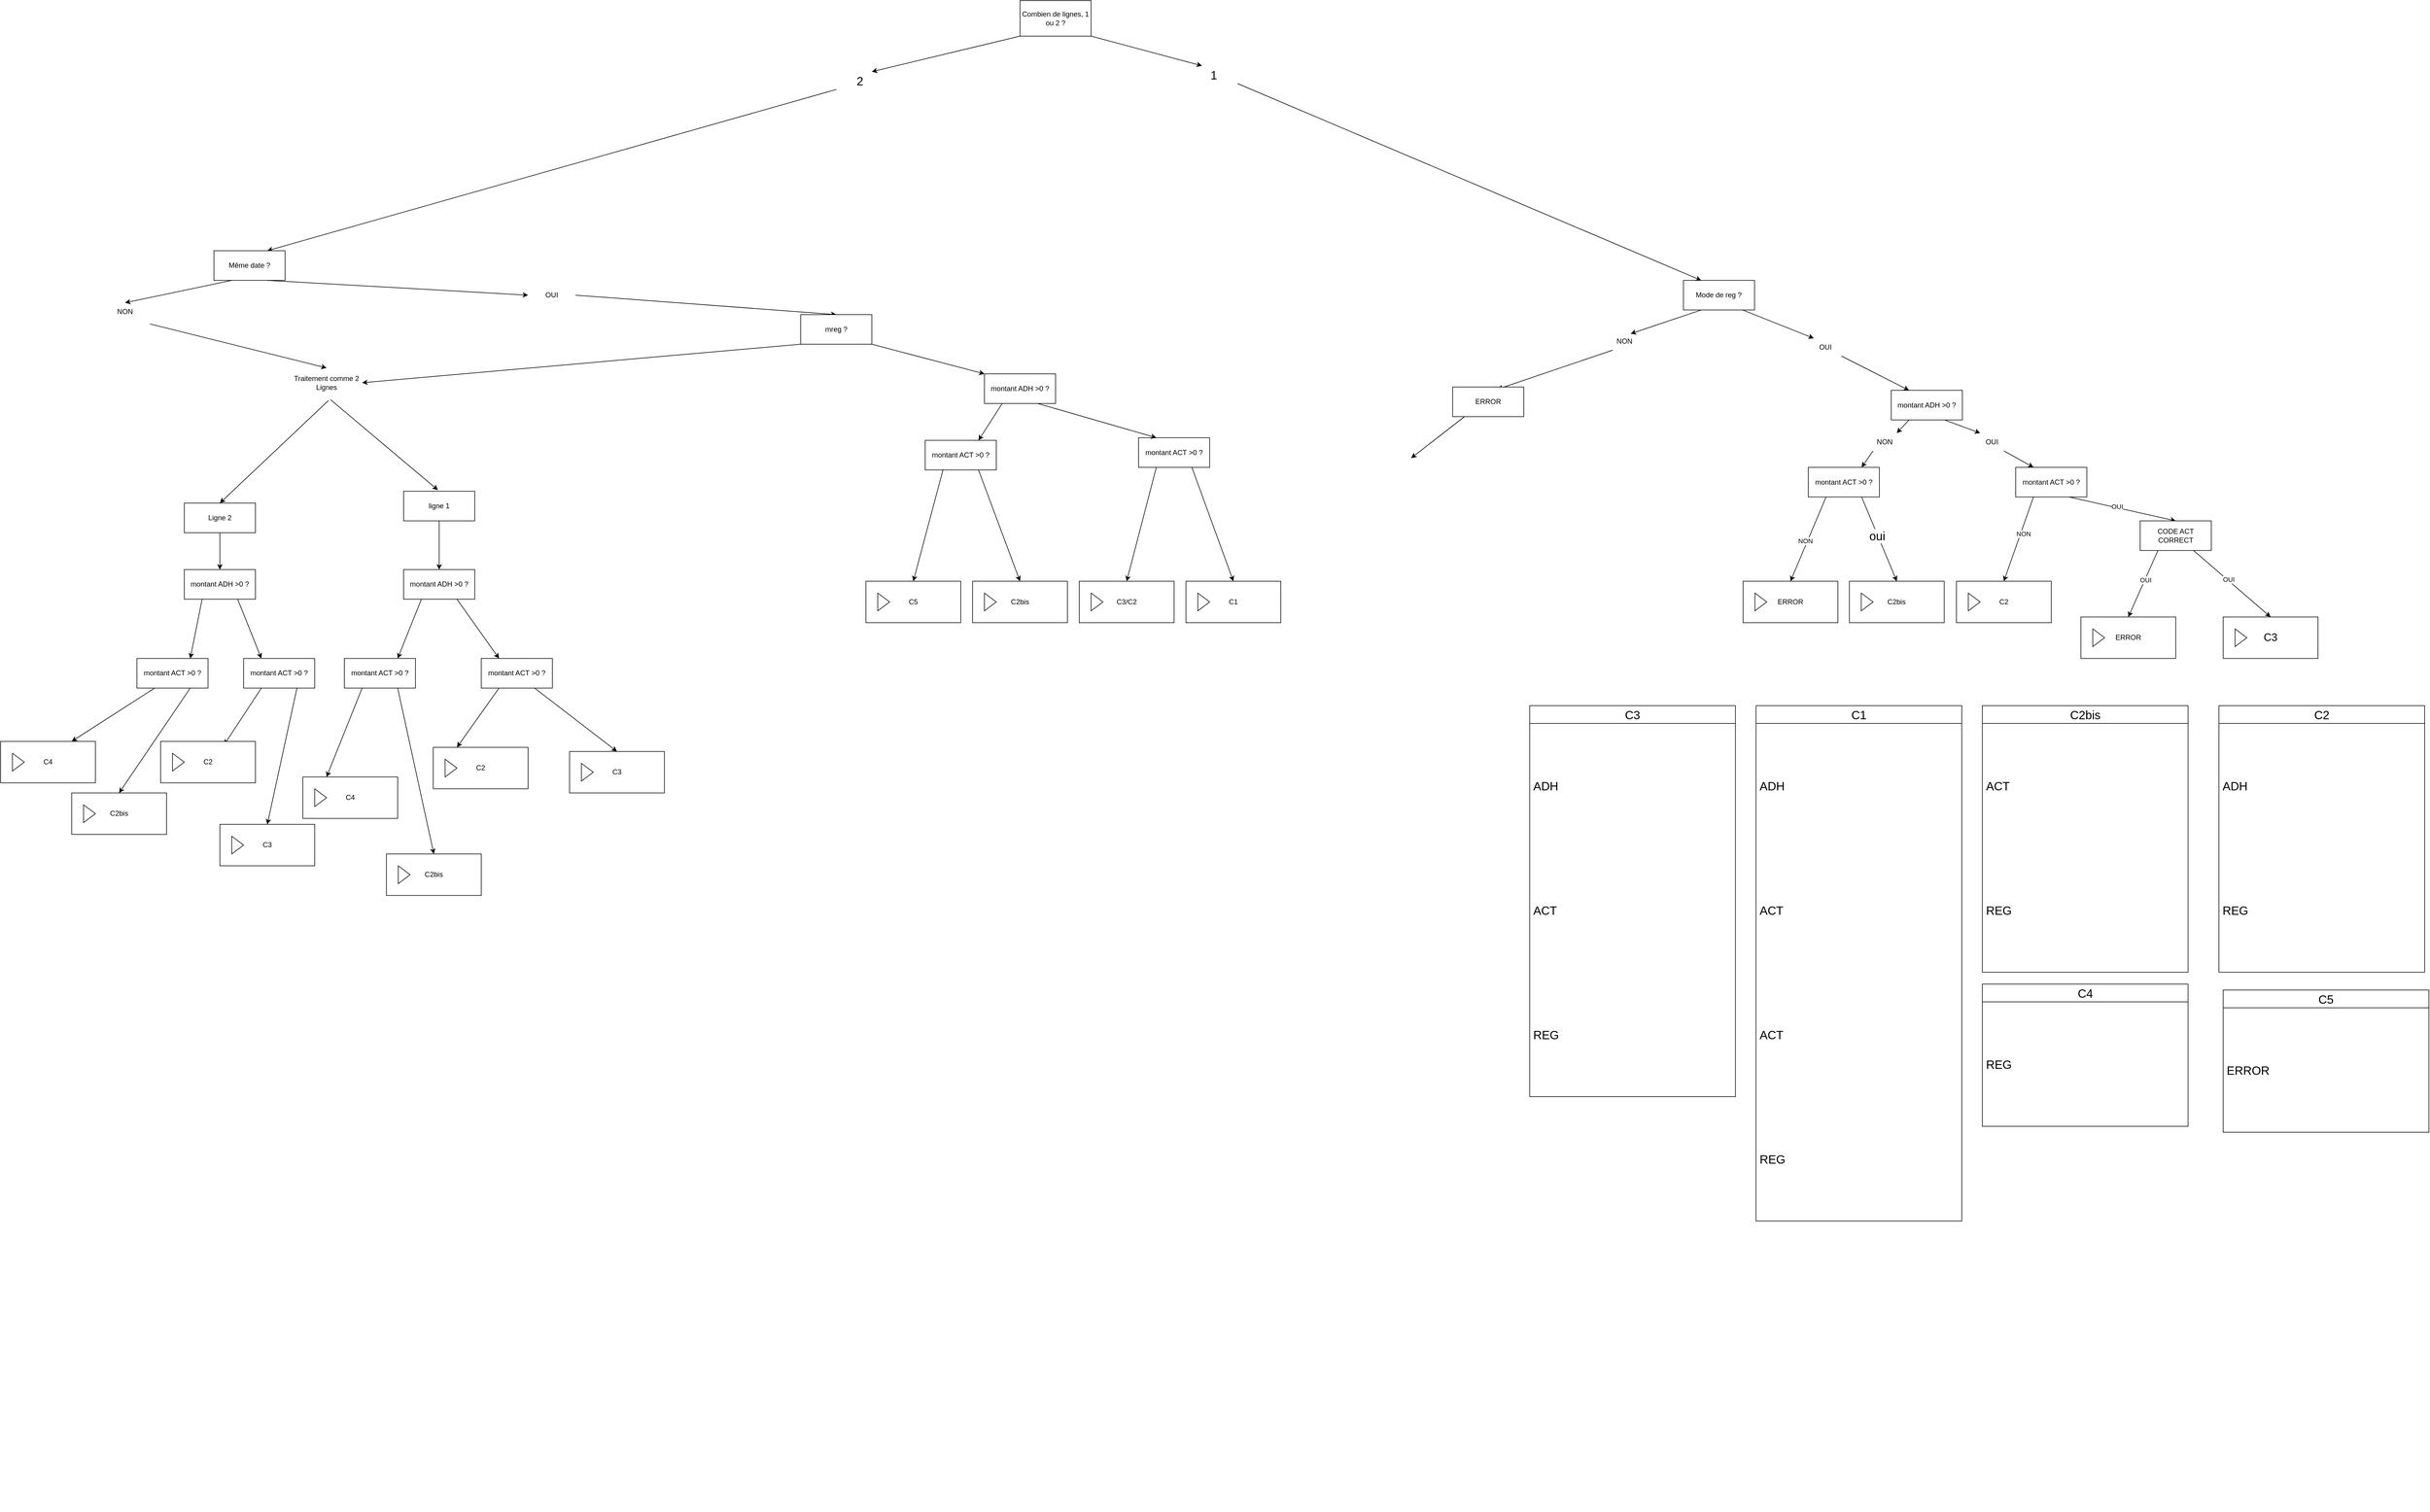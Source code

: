 <mxfile version="27.1.6">
  <diagram name="Page-1" id="OEwQ7DR9d7gLu-CYRtbG">
    <mxGraphModel dx="5159" dy="1719" grid="1" gridSize="10" guides="1" tooltips="1" connect="1" arrows="1" fold="1" page="1" pageScale="1" pageWidth="1169" pageHeight="827" background="none" math="0" shadow="0">
      <root>
        <mxCell id="0" />
        <mxCell id="1" parent="0" />
        <mxCell id="BN8fjITRdAaJ6UBTvMnP-1" value="Combien de lignes, 1 ou 2 ?" style="rounded=0;whiteSpace=wrap;html=1;fillColor=default;" parent="1" vertex="1">
          <mxGeometry x="-740" y="-420" width="120" height="60" as="geometry" />
        </mxCell>
        <mxCell id="BN8fjITRdAaJ6UBTvMnP-2" value="" style="endArrow=classic;html=1;rounded=0;exitX=0;exitY=1;exitDx=0;exitDy=0;entryX=0.75;entryY=0;entryDx=0;entryDy=0;" parent="1" source="BN8fjITRdAaJ6UBTvMnP-5" target="BN8fjITRdAaJ6UBTvMnP-6" edge="1">
          <mxGeometry width="50" height="50" relative="1" as="geometry">
            <mxPoint x="-170" y="60" as="sourcePoint" />
            <mxPoint x="-340" y="130" as="targetPoint" />
            <Array as="points" />
          </mxGeometry>
        </mxCell>
        <mxCell id="BN8fjITRdAaJ6UBTvMnP-6" value="Même date ?" style="rounded=0;whiteSpace=wrap;html=1;" parent="1" vertex="1">
          <mxGeometry x="-2100" y="2.2" width="120" height="50" as="geometry" />
        </mxCell>
        <mxCell id="BN8fjITRdAaJ6UBTvMnP-9" value="" style="endArrow=classic;html=1;rounded=0;entryX=0.5;entryY=0;entryDx=0;entryDy=0;exitX=1.023;exitY=1.19;exitDx=0;exitDy=0;exitPerimeter=0;" parent="1" source="BN8fjITRdAaJ6UBTvMnP-12" target="BN8fjITRdAaJ6UBTvMnP-13" edge="1">
          <mxGeometry width="50" height="50" relative="1" as="geometry">
            <mxPoint x="-1100" y="220" as="sourcePoint" />
            <mxPoint x="-1180" y="290" as="targetPoint" />
            <Array as="points" />
          </mxGeometry>
        </mxCell>
        <mxCell id="BN8fjITRdAaJ6UBTvMnP-10" value="" style="endArrow=classic;html=1;rounded=0;exitX=1;exitY=0.5;exitDx=0;exitDy=0;entryX=0.5;entryY=0;entryDx=0;entryDy=0;" parent="1" source="BN8fjITRdAaJ6UBTvMnP-44" target="BN8fjITRdAaJ6UBTvMnP-18" edge="1">
          <mxGeometry width="50" height="50" relative="1" as="geometry">
            <mxPoint x="-340" y="180" as="sourcePoint" />
            <mxPoint x="-240" y="250" as="targetPoint" />
          </mxGeometry>
        </mxCell>
        <mxCell id="BN8fjITRdAaJ6UBTvMnP-13" value="Traitement comme 2 Lignes" style="text;strokeColor=none;fillColor=none;align=center;verticalAlign=middle;spacingLeft=4;spacingRight=4;overflow=hidden;points=[[0,0.5],[1,0.5]];portConstraint=eastwest;rotatable=0;whiteSpace=wrap;html=1;" parent="1" vertex="1">
          <mxGeometry x="-1970" y="200" width="120" height="50" as="geometry" />
        </mxCell>
        <mxCell id="BN8fjITRdAaJ6UBTvMnP-18" value="mreg ?" style="rounded=0;whiteSpace=wrap;html=1;" parent="1" vertex="1">
          <mxGeometry x="-1110" y="110" width="120" height="50" as="geometry" />
        </mxCell>
        <mxCell id="BN8fjITRdAaJ6UBTvMnP-22" value="Mode de reg ?" style="rounded=0;whiteSpace=wrap;html=1;" parent="1" vertex="1">
          <mxGeometry x="379.36" y="52.2" width="120" height="50" as="geometry" />
        </mxCell>
        <mxCell id="BN8fjITRdAaJ6UBTvMnP-23" value="" style="endArrow=classic;html=1;rounded=0;exitX=1;exitY=1;exitDx=0;exitDy=0;entryX=0.25;entryY=0;entryDx=0;entryDy=0;" parent="1" source="BN8fjITRdAaJ6UBTvMnP-4" target="BN8fjITRdAaJ6UBTvMnP-22" edge="1">
          <mxGeometry width="50" height="50" relative="1" as="geometry">
            <mxPoint x="70.0" y="-10.0" as="sourcePoint" />
            <mxPoint x="-900.64" y="142.2" as="targetPoint" />
          </mxGeometry>
        </mxCell>
        <mxCell id="BN8fjITRdAaJ6UBTvMnP-47" value="" style="endArrow=classic;html=1;rounded=0;exitX=0.833;exitY=1;exitDx=0;exitDy=0;exitPerimeter=0;entryX=0.25;entryY=0;entryDx=0;entryDy=0;" parent="1" source="BN8fjITRdAaJ6UBTvMnP-304" target="BN8fjITRdAaJ6UBTvMnP-106" edge="1">
          <mxGeometry width="50" height="50" relative="1" as="geometry">
            <mxPoint x="-690.64" y="182.2" as="sourcePoint" />
            <mxPoint x="-620.64" y="232.2" as="targetPoint" />
          </mxGeometry>
        </mxCell>
        <mxCell id="BN8fjITRdAaJ6UBTvMnP-48" value="" style="endArrow=classic;html=1;rounded=0;exitX=0.25;exitY=1;exitDx=0;exitDy=0;entryX=0.629;entryY=0.076;entryDx=0;entryDy=0;entryPerimeter=0;" parent="1" source="BN8fjITRdAaJ6UBTvMnP-306" target="BN8fjITRdAaJ6UBTvMnP-150" edge="1">
          <mxGeometry width="50" height="50" relative="1" as="geometry">
            <mxPoint x="-720.64" y="192.2" as="sourcePoint" />
            <mxPoint x="219.36" y="232.2" as="targetPoint" />
            <Array as="points" />
          </mxGeometry>
        </mxCell>
        <mxCell id="BN8fjITRdAaJ6UBTvMnP-106" value="montant ADH &amp;gt;0 ?" style="rounded=0;whiteSpace=wrap;html=1;" parent="1" vertex="1">
          <mxGeometry x="730.0" y="237.8" width="120" height="50" as="geometry" />
        </mxCell>
        <mxCell id="BN8fjITRdAaJ6UBTvMnP-146" value="&lt;div&gt;montant ACT &amp;gt;0 ?&lt;/div&gt;" style="rounded=0;whiteSpace=wrap;html=1;" parent="1" vertex="1">
          <mxGeometry x="940.0" y="367.8" width="120" height="50" as="geometry" />
        </mxCell>
        <mxCell id="BN8fjITRdAaJ6UBTvMnP-147" value="" style="endArrow=classic;html=1;rounded=0;exitX=0.75;exitY=1;exitDx=0;exitDy=0;entryX=0.25;entryY=0;entryDx=0;entryDy=0;" parent="1" source="BN8fjITRdAaJ6UBTvMnP-266" target="BN8fjITRdAaJ6UBTvMnP-146" edge="1">
          <mxGeometry width="50" height="50" relative="1" as="geometry">
            <mxPoint x="439.36" y="342.2" as="sourcePoint" />
            <mxPoint x="489.36" y="292.2" as="targetPoint" />
          </mxGeometry>
        </mxCell>
        <mxCell id="BN8fjITRdAaJ6UBTvMnP-149" value="" style="endArrow=classic;html=1;rounded=0;exitX=0.75;exitY=1;exitDx=0;exitDy=0;entryX=0.5;entryY=0;entryDx=0;entryDy=0;" parent="1" source="BN8fjITRdAaJ6UBTvMnP-146" target="rtwAfSdZ0xiVFZLT_gMv-94" edge="1">
          <mxGeometry width="50" height="50" relative="1" as="geometry">
            <mxPoint x="739.36" y="342.2" as="sourcePoint" />
            <mxPoint x="1169.36" y="522.2" as="targetPoint" />
          </mxGeometry>
        </mxCell>
        <mxCell id="rtwAfSdZ0xiVFZLT_gMv-92" value="OUI" style="edgeLabel;html=1;align=center;verticalAlign=middle;resizable=0;points=[];fontFamily=Helvetica;fontSize=11;fontColor=default;labelBackgroundColor=default;fillColor=none;gradientColor=none;" vertex="1" connectable="0" parent="BN8fjITRdAaJ6UBTvMnP-149">
          <mxGeometry x="-0.105" y="1" relative="1" as="geometry">
            <mxPoint y="-1" as="offset" />
          </mxGeometry>
        </mxCell>
        <mxCell id="BN8fjITRdAaJ6UBTvMnP-150" value="ERROR" style="rounded=0;whiteSpace=wrap;html=1;" parent="1" vertex="1">
          <mxGeometry x="-10" y="232.2" width="120" height="50" as="geometry" />
        </mxCell>
        <mxCell id="BN8fjITRdAaJ6UBTvMnP-154" value="" style="endArrow=classic;html=1;rounded=0;exitX=0.25;exitY=1;exitDx=0;exitDy=0;entryX=0.75;entryY=0;entryDx=0;entryDy=0;" parent="1" source="BN8fjITRdAaJ6UBTvMnP-267" target="BN8fjITRdAaJ6UBTvMnP-155" edge="1">
          <mxGeometry width="50" height="50" relative="1" as="geometry">
            <mxPoint x="640" y="380" as="sourcePoint" />
            <mxPoint x="600" y="320" as="targetPoint" />
          </mxGeometry>
        </mxCell>
        <mxCell id="BN8fjITRdAaJ6UBTvMnP-155" value="&lt;div&gt;montant ACT &amp;gt;0 ?&lt;/div&gt;" style="rounded=0;whiteSpace=wrap;html=1;" parent="1" vertex="1">
          <mxGeometry x="590" y="367.8" width="120" height="50" as="geometry" />
        </mxCell>
        <mxCell id="BN8fjITRdAaJ6UBTvMnP-156" value="" style="endArrow=classic;html=1;rounded=0;exitX=0.75;exitY=1;exitDx=0;exitDy=0;entryX=0.5;entryY=0;entryDx=0;entryDy=0;fontSize=20;" parent="1" source="BN8fjITRdAaJ6UBTvMnP-155" target="BN8fjITRdAaJ6UBTvMnP-220" edge="1">
          <mxGeometry width="50" height="50" relative="1" as="geometry">
            <mxPoint x="600" y="402.2" as="sourcePoint" />
            <mxPoint x="720" y="520.2" as="targetPoint" />
          </mxGeometry>
        </mxCell>
        <mxCell id="rtwAfSdZ0xiVFZLT_gMv-89" value="&lt;font style=&quot;font-size: 20px;&quot;&gt;oui&lt;/font&gt;" style="edgeLabel;html=1;align=center;verticalAlign=middle;resizable=0;points=[];" vertex="1" connectable="0" parent="BN8fjITRdAaJ6UBTvMnP-156">
          <mxGeometry x="-0.093" y="-1" relative="1" as="geometry">
            <mxPoint as="offset" />
          </mxGeometry>
        </mxCell>
        <mxCell id="BN8fjITRdAaJ6UBTvMnP-159" value="" style="endArrow=classic;html=1;rounded=0;exitX=0.25;exitY=1;exitDx=0;exitDy=0;entryX=0.5;entryY=0;entryDx=0;entryDy=0;" parent="1" source="BN8fjITRdAaJ6UBTvMnP-155" target="BN8fjITRdAaJ6UBTvMnP-222" edge="1">
          <mxGeometry width="50" height="50" relative="1" as="geometry">
            <mxPoint x="580" y="488.15" as="sourcePoint" />
            <mxPoint x="500" y="510" as="targetPoint" />
          </mxGeometry>
        </mxCell>
        <mxCell id="rtwAfSdZ0xiVFZLT_gMv-90" value="NON" style="edgeLabel;html=1;align=center;verticalAlign=middle;resizable=0;points=[];fontFamily=Helvetica;fontSize=11;fontColor=default;labelBackgroundColor=default;fillColor=none;gradientColor=none;" vertex="1" connectable="0" parent="BN8fjITRdAaJ6UBTvMnP-159">
          <mxGeometry x="0.054" y="-4" relative="1" as="geometry">
            <mxPoint as="offset" />
          </mxGeometry>
        </mxCell>
        <mxCell id="BN8fjITRdAaJ6UBTvMnP-164" value="" style="endArrow=classic;html=1;rounded=0;exitX=0.25;exitY=1;exitDx=0;exitDy=0;entryX=0.75;entryY=0;entryDx=0;entryDy=0;" parent="1" source="BN8fjITRdAaJ6UBTvMnP-165" edge="1">
          <mxGeometry width="50" height="50" relative="1" as="geometry">
            <mxPoint x="10" y="282.2" as="sourcePoint" />
            <mxPoint x="-80" y="352.2" as="targetPoint" />
          </mxGeometry>
        </mxCell>
        <mxCell id="BN8fjITRdAaJ6UBTvMnP-194" value="montant ADH &amp;gt;0 ?" style="rounded=0;whiteSpace=wrap;html=1;" parent="1" vertex="1">
          <mxGeometry x="-800.0" y="210" width="120" height="50" as="geometry" />
        </mxCell>
        <mxCell id="BN8fjITRdAaJ6UBTvMnP-195" value="&lt;div&gt;montant ACT &amp;gt;0 ?&lt;/div&gt;" style="rounded=0;whiteSpace=wrap;html=1;" parent="1" vertex="1">
          <mxGeometry x="-540.0" y="317.8" width="120" height="50" as="geometry" />
        </mxCell>
        <mxCell id="BN8fjITRdAaJ6UBTvMnP-196" value="" style="endArrow=classic;html=1;rounded=0;exitX=0.75;exitY=1;exitDx=0;exitDy=0;entryX=0.25;entryY=0;entryDx=0;entryDy=0;" parent="1" source="BN8fjITRdAaJ6UBTvMnP-194" target="BN8fjITRdAaJ6UBTvMnP-195" edge="1">
          <mxGeometry width="50" height="50" relative="1" as="geometry">
            <mxPoint x="-1070.64" y="477.8" as="sourcePoint" />
            <mxPoint x="-1020.64" y="427.8" as="targetPoint" />
          </mxGeometry>
        </mxCell>
        <mxCell id="BN8fjITRdAaJ6UBTvMnP-197" value="" style="endArrow=classic;html=1;rounded=0;exitX=0.75;exitY=1;exitDx=0;exitDy=0;entryX=0.5;entryY=0;entryDx=0;entryDy=0;" parent="1" source="BN8fjITRdAaJ6UBTvMnP-195" target="BN8fjITRdAaJ6UBTvMnP-232" edge="1">
          <mxGeometry width="50" height="50" relative="1" as="geometry">
            <mxPoint x="-770.64" y="477.8" as="sourcePoint" />
            <mxPoint x="-340.64" y="657.8" as="targetPoint" />
          </mxGeometry>
        </mxCell>
        <mxCell id="BN8fjITRdAaJ6UBTvMnP-202" value="" style="endArrow=classic;html=1;rounded=0;exitX=0.25;exitY=1;exitDx=0;exitDy=0;entryX=0.75;entryY=0;entryDx=0;entryDy=0;" parent="1" source="BN8fjITRdAaJ6UBTvMnP-194" target="BN8fjITRdAaJ6UBTvMnP-203" edge="1">
          <mxGeometry width="50" height="50" relative="1" as="geometry">
            <mxPoint x="-870" y="515.6" as="sourcePoint" />
            <mxPoint x="-910" y="455.6" as="targetPoint" />
          </mxGeometry>
        </mxCell>
        <mxCell id="BN8fjITRdAaJ6UBTvMnP-203" value="&lt;div&gt;montant ACT &amp;gt;0 ?&lt;/div&gt;" style="rounded=0;whiteSpace=wrap;html=1;" parent="1" vertex="1">
          <mxGeometry x="-900" y="322.2" width="120" height="50" as="geometry" />
        </mxCell>
        <mxCell id="BN8fjITRdAaJ6UBTvMnP-204" value="" style="endArrow=classic;html=1;rounded=0;exitX=0.75;exitY=1;exitDx=0;exitDy=0;entryX=0.5;entryY=0;entryDx=0;entryDy=0;" parent="1" source="BN8fjITRdAaJ6UBTvMnP-203" target="BN8fjITRdAaJ6UBTvMnP-236" edge="1">
          <mxGeometry width="50" height="50" relative="1" as="geometry">
            <mxPoint x="-910" y="537.8" as="sourcePoint" />
            <mxPoint x="-740" y="560" as="targetPoint" />
          </mxGeometry>
        </mxCell>
        <mxCell id="BN8fjITRdAaJ6UBTvMnP-205" value="" style="endArrow=classic;html=1;rounded=0;exitX=0.25;exitY=1;exitDx=0;exitDy=0;entryX=0.5;entryY=0;entryDx=0;entryDy=0;" parent="1" source="BN8fjITRdAaJ6UBTvMnP-195" target="BN8fjITRdAaJ6UBTvMnP-234" edge="1">
          <mxGeometry width="50" height="50" relative="1" as="geometry">
            <mxPoint x="-730" y="605.6" as="sourcePoint" />
            <mxPoint x="-670" y="645.6" as="targetPoint" />
          </mxGeometry>
        </mxCell>
        <mxCell id="BN8fjITRdAaJ6UBTvMnP-206" value="" style="endArrow=classic;html=1;rounded=0;exitX=0.25;exitY=1;exitDx=0;exitDy=0;entryX=0.5;entryY=0;entryDx=0;entryDy=0;" parent="1" source="BN8fjITRdAaJ6UBTvMnP-203" target="BN8fjITRdAaJ6UBTvMnP-238" edge="1">
          <mxGeometry width="50" height="50" relative="1" as="geometry">
            <mxPoint x="-941" y="537.8" as="sourcePoint" />
            <mxPoint x="-890" y="550" as="targetPoint" />
          </mxGeometry>
        </mxCell>
        <mxCell id="BN8fjITRdAaJ6UBTvMnP-214" value="" style="endArrow=classic;html=1;rounded=0;exitX=1;exitY=1;exitDx=0;exitDy=0;entryX=0;entryY=0;entryDx=0;entryDy=0;" parent="1" source="BN8fjITRdAaJ6UBTvMnP-18" target="BN8fjITRdAaJ6UBTvMnP-194" edge="1">
          <mxGeometry width="50" height="50" relative="1" as="geometry">
            <mxPoint x="-700" y="300" as="sourcePoint" />
            <mxPoint x="-520" y="180" as="targetPoint" />
          </mxGeometry>
        </mxCell>
        <mxCell id="BN8fjITRdAaJ6UBTvMnP-216" value="&lt;div&gt;&lt;font style=&quot;font-size: 18px;&quot;&gt;C3&lt;/font&gt;&lt;/div&gt;" style="html=1;whiteSpace=wrap;container=1;recursiveResize=0;collapsible=0;" parent="1" vertex="1">
          <mxGeometry x="1290" y="620.35" width="160" height="70" as="geometry" />
        </mxCell>
        <mxCell id="BN8fjITRdAaJ6UBTvMnP-217" value="" style="triangle;html=1;whiteSpace=wrap;" parent="BN8fjITRdAaJ6UBTvMnP-216" vertex="1">
          <mxGeometry x="20" y="20" width="20" height="30" as="geometry" />
        </mxCell>
        <mxCell id="BN8fjITRdAaJ6UBTvMnP-218" value="C2" style="html=1;whiteSpace=wrap;container=1;recursiveResize=0;collapsible=0;" parent="1" vertex="1">
          <mxGeometry x="840" y="560" width="160" height="70" as="geometry" />
        </mxCell>
        <mxCell id="BN8fjITRdAaJ6UBTvMnP-219" value="" style="triangle;html=1;whiteSpace=wrap;" parent="BN8fjITRdAaJ6UBTvMnP-218" vertex="1">
          <mxGeometry x="20" y="20" width="20" height="30" as="geometry" />
        </mxCell>
        <mxCell id="BN8fjITRdAaJ6UBTvMnP-220" value="C2bis" style="html=1;whiteSpace=wrap;container=1;recursiveResize=0;collapsible=0;" parent="1" vertex="1">
          <mxGeometry x="659.36" y="560" width="160" height="70" as="geometry" />
        </mxCell>
        <mxCell id="BN8fjITRdAaJ6UBTvMnP-221" value="" style="triangle;html=1;whiteSpace=wrap;" parent="BN8fjITRdAaJ6UBTvMnP-220" vertex="1">
          <mxGeometry x="20" y="20" width="20" height="30" as="geometry" />
        </mxCell>
        <mxCell id="BN8fjITRdAaJ6UBTvMnP-222" value="ERROR" style="html=1;whiteSpace=wrap;container=1;recursiveResize=0;collapsible=0;" parent="1" vertex="1">
          <mxGeometry x="480" y="560" width="160" height="70" as="geometry" />
        </mxCell>
        <mxCell id="BN8fjITRdAaJ6UBTvMnP-223" value="" style="triangle;html=1;whiteSpace=wrap;" parent="BN8fjITRdAaJ6UBTvMnP-222" vertex="1">
          <mxGeometry x="20" y="20" width="20" height="30" as="geometry" />
        </mxCell>
        <mxCell id="BN8fjITRdAaJ6UBTvMnP-232" value="C1" style="html=1;whiteSpace=wrap;container=1;recursiveResize=0;collapsible=0;" parent="1" vertex="1">
          <mxGeometry x="-460" y="560" width="160" height="70" as="geometry" />
        </mxCell>
        <mxCell id="BN8fjITRdAaJ6UBTvMnP-233" value="" style="triangle;html=1;whiteSpace=wrap;" parent="BN8fjITRdAaJ6UBTvMnP-232" vertex="1">
          <mxGeometry x="20" y="20" width="20" height="30" as="geometry" />
        </mxCell>
        <mxCell id="BN8fjITRdAaJ6UBTvMnP-234" value="C3/C2" style="html=1;whiteSpace=wrap;container=1;recursiveResize=0;collapsible=0;" parent="1" vertex="1">
          <mxGeometry x="-640" y="560" width="160" height="70" as="geometry" />
        </mxCell>
        <mxCell id="BN8fjITRdAaJ6UBTvMnP-235" value="" style="triangle;html=1;whiteSpace=wrap;" parent="BN8fjITRdAaJ6UBTvMnP-234" vertex="1">
          <mxGeometry x="20" y="20" width="20" height="30" as="geometry" />
        </mxCell>
        <mxCell id="BN8fjITRdAaJ6UBTvMnP-236" value="C2bis" style="html=1;whiteSpace=wrap;container=1;recursiveResize=0;collapsible=0;" parent="1" vertex="1">
          <mxGeometry x="-820" y="560" width="160" height="70" as="geometry" />
        </mxCell>
        <mxCell id="BN8fjITRdAaJ6UBTvMnP-237" value="" style="triangle;html=1;whiteSpace=wrap;" parent="BN8fjITRdAaJ6UBTvMnP-236" vertex="1">
          <mxGeometry x="20" y="20" width="20" height="30" as="geometry" />
        </mxCell>
        <mxCell id="BN8fjITRdAaJ6UBTvMnP-238" value="C5" style="html=1;whiteSpace=wrap;container=1;recursiveResize=0;collapsible=0;" parent="1" vertex="1">
          <mxGeometry x="-1000" y="560" width="160" height="70" as="geometry" />
        </mxCell>
        <mxCell id="BN8fjITRdAaJ6UBTvMnP-239" value="" style="triangle;html=1;whiteSpace=wrap;" parent="BN8fjITRdAaJ6UBTvMnP-238" vertex="1">
          <mxGeometry x="20" y="20" width="20" height="30" as="geometry" />
        </mxCell>
        <mxCell id="BN8fjITRdAaJ6UBTvMnP-269" value="" style="endArrow=classic;html=1;rounded=0;exitX=1;exitY=1;exitDx=0;exitDy=0;entryX=0.25;entryY=0;entryDx=0;entryDy=0;" parent="1" source="BN8fjITRdAaJ6UBTvMnP-1" target="BN8fjITRdAaJ6UBTvMnP-4" edge="1">
          <mxGeometry width="50" height="50" relative="1" as="geometry">
            <mxPoint x="-620" y="-360" as="sourcePoint" />
            <mxPoint x="409" y="52" as="targetPoint" />
          </mxGeometry>
        </mxCell>
        <mxCell id="BN8fjITRdAaJ6UBTvMnP-4" value="&lt;font style=&quot;font-size: 20px;&quot;&gt;1&lt;/font&gt;" style="text;strokeColor=none;fillColor=none;align=center;verticalAlign=middle;spacingLeft=4;spacingRight=4;overflow=hidden;points=[[0,0.5],[1,0.5]];portConstraint=eastwest;rotatable=0;whiteSpace=wrap;html=1;" parent="1" vertex="1">
          <mxGeometry x="-453" y="-310" width="80" height="30" as="geometry" />
        </mxCell>
        <mxCell id="BN8fjITRdAaJ6UBTvMnP-270" value="" style="endArrow=classic;html=1;rounded=0;exitX=0;exitY=1;exitDx=0;exitDy=0;entryX=0.75;entryY=0;entryDx=0;entryDy=0;" parent="1" source="BN8fjITRdAaJ6UBTvMnP-1" target="BN8fjITRdAaJ6UBTvMnP-5" edge="1">
          <mxGeometry width="50" height="50" relative="1" as="geometry">
            <mxPoint x="-740" y="-360" as="sourcePoint" />
            <mxPoint x="-2010" y="2" as="targetPoint" />
            <Array as="points" />
          </mxGeometry>
        </mxCell>
        <mxCell id="BN8fjITRdAaJ6UBTvMnP-5" value="&lt;font style=&quot;font-size: 20px;&quot;&gt;2&lt;/font&gt;" style="text;strokeColor=none;fillColor=none;align=center;verticalAlign=middle;spacingLeft=4;spacingRight=4;overflow=hidden;points=[[0,0.5],[1,0.5]];portConstraint=eastwest;rotatable=0;whiteSpace=wrap;html=1;" parent="1" vertex="1">
          <mxGeometry x="-1050" y="-300" width="80" height="30" as="geometry" />
        </mxCell>
        <mxCell id="BN8fjITRdAaJ6UBTvMnP-273" value="" style="endArrow=classic;html=1;rounded=0;exitX=0.25;exitY=1;exitDx=0;exitDy=0;entryX=0.75;entryY=0;entryDx=0;entryDy=0;" parent="1" source="BN8fjITRdAaJ6UBTvMnP-106" target="BN8fjITRdAaJ6UBTvMnP-267" edge="1">
          <mxGeometry width="50" height="50" relative="1" as="geometry">
            <mxPoint x="760" y="288" as="sourcePoint" />
            <mxPoint x="680" y="368" as="targetPoint" />
          </mxGeometry>
        </mxCell>
        <mxCell id="BN8fjITRdAaJ6UBTvMnP-267" value="NON" style="text;strokeColor=none;fillColor=none;align=center;verticalAlign=middle;spacingLeft=4;spacingRight=4;overflow=hidden;points=[[0,0.5],[1,0.5]];portConstraint=eastwest;rotatable=0;whiteSpace=wrap;html=1;" parent="1" vertex="1">
          <mxGeometry x="679.36" y="310" width="80" height="30" as="geometry" />
        </mxCell>
        <mxCell id="BN8fjITRdAaJ6UBTvMnP-274" value="" style="endArrow=classic;html=1;rounded=0;exitX=0.75;exitY=1;exitDx=0;exitDy=0;entryX=0.25;entryY=0;entryDx=0;entryDy=0;" parent="1" source="BN8fjITRdAaJ6UBTvMnP-106" target="BN8fjITRdAaJ6UBTvMnP-266" edge="1">
          <mxGeometry width="50" height="50" relative="1" as="geometry">
            <mxPoint x="820" y="288" as="sourcePoint" />
            <mxPoint x="970" y="368" as="targetPoint" />
          </mxGeometry>
        </mxCell>
        <mxCell id="BN8fjITRdAaJ6UBTvMnP-266" value="&lt;div&gt;OUI&lt;/div&gt;" style="text;strokeColor=none;fillColor=none;align=center;verticalAlign=middle;spacingLeft=4;spacingRight=4;overflow=hidden;points=[[0,0.5],[1,0.5]];portConstraint=eastwest;rotatable=0;whiteSpace=wrap;html=1;" parent="1" vertex="1">
          <mxGeometry x="860" y="310" width="80" height="30" as="geometry" />
        </mxCell>
        <mxCell id="BN8fjITRdAaJ6UBTvMnP-275" value="" style="endArrow=classic;html=1;rounded=0;exitX=0.75;exitY=1;exitDx=0;exitDy=0;entryX=0;entryY=0.5;entryDx=0;entryDy=0;" parent="1" source="BN8fjITRdAaJ6UBTvMnP-6" target="BN8fjITRdAaJ6UBTvMnP-44" edge="1">
          <mxGeometry width="50" height="50" relative="1" as="geometry">
            <mxPoint x="-2010" y="52" as="sourcePoint" />
            <mxPoint x="-1030" y="140" as="targetPoint" />
          </mxGeometry>
        </mxCell>
        <mxCell id="BN8fjITRdAaJ6UBTvMnP-44" value="&lt;div&gt;OUI&lt;/div&gt;" style="text;strokeColor=none;fillColor=none;align=center;verticalAlign=middle;spacingLeft=4;spacingRight=4;overflow=hidden;points=[[0,0.5],[1,0.5]];portConstraint=eastwest;rotatable=0;whiteSpace=wrap;html=1;" parent="1" vertex="1">
          <mxGeometry x="-1570" y="62.2" width="80" height="30" as="geometry" />
        </mxCell>
        <mxCell id="BN8fjITRdAaJ6UBTvMnP-276" value="" style="endArrow=classic;html=1;rounded=0;exitX=0.25;exitY=1;exitDx=0;exitDy=0;entryX=0.5;entryY=0;entryDx=0;entryDy=0;" parent="1" source="BN8fjITRdAaJ6UBTvMnP-6" target="BN8fjITRdAaJ6UBTvMnP-12" edge="1">
          <mxGeometry width="50" height="50" relative="1" as="geometry">
            <mxPoint x="-2070" y="52" as="sourcePoint" />
            <mxPoint x="-2510" y="180" as="targetPoint" />
            <Array as="points" />
          </mxGeometry>
        </mxCell>
        <mxCell id="BN8fjITRdAaJ6UBTvMnP-12" value="NON" style="text;strokeColor=none;fillColor=none;align=center;verticalAlign=middle;spacingLeft=4;spacingRight=4;overflow=hidden;points=[[0,0.5],[1,0.5]];portConstraint=eastwest;rotatable=0;whiteSpace=wrap;html=1;" parent="1" vertex="1">
          <mxGeometry x="-2290" y="90" width="80" height="30" as="geometry" />
        </mxCell>
        <mxCell id="BN8fjITRdAaJ6UBTvMnP-296" value="" style="group;arcSize=20;autosize=1;autosizeGrid=1;fixedWidth=0;" parent="1" vertex="1" connectable="0">
          <mxGeometry x="120" y="770" width="1510" height="1360" as="geometry" />
        </mxCell>
        <mxCell id="BN8fjITRdAaJ6UBTvMnP-303" value="" style="group" parent="BN8fjITRdAaJ6UBTvMnP-296" vertex="1" connectable="0">
          <mxGeometry width="1517.126" height="870" as="geometry" />
        </mxCell>
        <mxCell id="BN8fjITRdAaJ6UBTvMnP-277" value="&lt;font style=&quot;font-size: 20px;&quot;&gt;C3&lt;/font&gt;" style="swimlane;fontStyle=0;childLayout=stackLayout;horizontal=1;startSize=30;horizontalStack=0;resizeParent=1;resizeParentMax=0;resizeLast=0;collapsible=1;marginBottom=0;whiteSpace=wrap;html=1;arcSize=20;autosize=0;autosizeGrid=1;fixedWidth=0;" parent="BN8fjITRdAaJ6UBTvMnP-303" vertex="1">
          <mxGeometry width="347.126" height="660" as="geometry" />
        </mxCell>
        <mxCell id="BN8fjITRdAaJ6UBTvMnP-278" value="&lt;font style=&quot;font-size: 20px;&quot;&gt;ADH&lt;span style=&quot;white-space: pre;&quot;&gt;&#x9;&lt;/span&gt;&lt;/font&gt;" style="text;strokeColor=none;fillColor=none;align=left;verticalAlign=middle;spacingLeft=4;spacingRight=4;overflow=hidden;points=[[0,0.5],[1,0.5]];portConstraint=eastwest;rotatable=0;whiteSpace=wrap;html=1;arcSize=20;autosize=0;autosizeGrid=1;fixedWidth=0;" parent="BN8fjITRdAaJ6UBTvMnP-277" vertex="1">
          <mxGeometry y="30" width="347.126" height="210" as="geometry" />
        </mxCell>
        <mxCell id="BN8fjITRdAaJ6UBTvMnP-279" value="&lt;font style=&quot;font-size: 20px;&quot;&gt;ACT&lt;/font&gt;" style="text;strokeColor=none;fillColor=none;align=left;verticalAlign=middle;spacingLeft=4;spacingRight=4;overflow=hidden;points=[[0,0.5],[1,0.5]];portConstraint=eastwest;rotatable=0;whiteSpace=wrap;html=1;arcSize=20;autosize=0;autosizeGrid=1;fixedWidth=0;" parent="BN8fjITRdAaJ6UBTvMnP-277" vertex="1">
          <mxGeometry y="240" width="347.126" height="210" as="geometry" />
        </mxCell>
        <mxCell id="BN8fjITRdAaJ6UBTvMnP-280" value="&lt;font style=&quot;font-size: 20px;&quot;&gt;REG&lt;/font&gt;" style="text;strokeColor=none;fillColor=none;align=left;verticalAlign=middle;spacingLeft=4;spacingRight=4;overflow=hidden;points=[[0,0.5],[1,0.5]];portConstraint=eastwest;rotatable=0;whiteSpace=wrap;html=1;arcSize=20;autosize=0;autosizeGrid=1;fixedWidth=0;" parent="BN8fjITRdAaJ6UBTvMnP-277" vertex="1">
          <mxGeometry y="450" width="347.126" height="210" as="geometry" />
        </mxCell>
        <mxCell id="BN8fjITRdAaJ6UBTvMnP-281" value="&lt;font style=&quot;font-size: 20px;&quot;&gt;C1&lt;/font&gt;" style="swimlane;fontStyle=0;childLayout=stackLayout;horizontal=1;startSize=30;horizontalStack=0;resizeParent=1;resizeParentMax=0;resizeLast=0;collapsible=1;marginBottom=0;whiteSpace=wrap;html=1;direction=east;arcSize=20;autosize=0;autosizeGrid=1;fixedWidth=0;" parent="BN8fjITRdAaJ6UBTvMnP-303" vertex="1">
          <mxGeometry x="381.839" width="347.126" height="870" as="geometry">
            <mxRectangle x="850" y="930" width="70" height="40" as="alternateBounds" />
          </mxGeometry>
        </mxCell>
        <mxCell id="BN8fjITRdAaJ6UBTvMnP-282" value="&lt;font style=&quot;font-size: 20px;&quot;&gt;ADH&lt;span style=&quot;white-space: pre;&quot;&gt;&#x9;&lt;/span&gt;&lt;/font&gt;" style="text;strokeColor=none;fillColor=none;align=left;verticalAlign=middle;spacingLeft=4;spacingRight=4;overflow=hidden;points=[[0,0.5],[1,0.5]];portConstraint=eastwest;rotatable=0;whiteSpace=wrap;html=1;arcSize=20;autosize=0;autosizeGrid=1;fixedWidth=0;" parent="BN8fjITRdAaJ6UBTvMnP-281" vertex="1">
          <mxGeometry y="30" width="347.126" height="210" as="geometry" />
        </mxCell>
        <mxCell id="BN8fjITRdAaJ6UBTvMnP-283" value="&lt;font style=&quot;font-size: 20px;&quot;&gt;ACT&lt;/font&gt;" style="text;strokeColor=none;fillColor=none;align=left;verticalAlign=middle;spacingLeft=4;spacingRight=4;overflow=hidden;points=[[0,0.5],[1,0.5]];portConstraint=eastwest;rotatable=0;whiteSpace=wrap;html=1;arcSize=20;autosize=0;autosizeGrid=1;fixedWidth=0;" parent="BN8fjITRdAaJ6UBTvMnP-281" vertex="1">
          <mxGeometry y="240" width="347.126" height="210" as="geometry" />
        </mxCell>
        <mxCell id="BN8fjITRdAaJ6UBTvMnP-285" value="&lt;font style=&quot;font-size: 20px;&quot;&gt;ACT&lt;span style=&quot;white-space: pre;&quot;&gt;&#x9;&lt;/span&gt;&lt;/font&gt;" style="text;strokeColor=none;fillColor=none;align=left;verticalAlign=middle;spacingLeft=4;spacingRight=4;overflow=hidden;points=[[0,0.5],[1,0.5]];portConstraint=eastwest;rotatable=0;whiteSpace=wrap;html=1;arcSize=20;autosize=0;autosizeGrid=1;fixedWidth=0;" parent="BN8fjITRdAaJ6UBTvMnP-281" vertex="1">
          <mxGeometry y="450" width="347.126" height="210" as="geometry" />
        </mxCell>
        <mxCell id="BN8fjITRdAaJ6UBTvMnP-284" value="&lt;font style=&quot;font-size: 20px;&quot;&gt;REG&lt;/font&gt;" style="text;strokeColor=none;fillColor=none;align=left;verticalAlign=middle;spacingLeft=4;spacingRight=4;overflow=hidden;points=[[0,0.5],[1,0.5]];portConstraint=eastwest;rotatable=0;whiteSpace=wrap;html=1;arcSize=20;autosize=0;autosizeGrid=1;fixedWidth=0;" parent="BN8fjITRdAaJ6UBTvMnP-281" vertex="1">
          <mxGeometry y="660" width="347.126" height="210" as="geometry" />
        </mxCell>
        <mxCell id="BN8fjITRdAaJ6UBTvMnP-286" value="&lt;font style=&quot;font-size: 20px;&quot;&gt;C2&lt;/font&gt;" style="swimlane;fontStyle=0;childLayout=stackLayout;horizontal=1;startSize=30;horizontalStack=0;resizeParent=1;resizeParentMax=0;resizeLast=0;collapsible=1;marginBottom=0;whiteSpace=wrap;html=1;direction=east;arcSize=20;autosize=0;autosizeGrid=1;fixedWidth=0;" parent="BN8fjITRdAaJ6UBTvMnP-303" vertex="1">
          <mxGeometry x="1162.874" width="347.126" height="450" as="geometry">
            <mxRectangle x="850" y="930" width="70" height="40" as="alternateBounds" />
          </mxGeometry>
        </mxCell>
        <mxCell id="BN8fjITRdAaJ6UBTvMnP-287" value="&lt;font style=&quot;font-size: 20px;&quot;&gt;ADH&lt;span style=&quot;white-space: pre;&quot;&gt;&#x9;&lt;/span&gt;&lt;/font&gt;" style="text;strokeColor=none;fillColor=none;align=left;verticalAlign=middle;spacingLeft=4;spacingRight=4;overflow=hidden;points=[[0,0.5],[1,0.5]];portConstraint=eastwest;rotatable=0;whiteSpace=wrap;html=1;arcSize=20;autosize=0;autosizeGrid=1;fixedWidth=0;" parent="BN8fjITRdAaJ6UBTvMnP-286" vertex="1">
          <mxGeometry y="30" width="347.126" height="210" as="geometry" />
        </mxCell>
        <mxCell id="BN8fjITRdAaJ6UBTvMnP-288" value="&lt;font style=&quot;font-size: 20px;&quot;&gt;REG&lt;/font&gt;" style="text;strokeColor=none;fillColor=none;align=left;verticalAlign=middle;spacingLeft=4;spacingRight=4;overflow=hidden;points=[[0,0.5],[1,0.5]];portConstraint=eastwest;rotatable=0;whiteSpace=wrap;html=1;arcSize=20;autosize=0;autosizeGrid=1;fixedWidth=0;" parent="BN8fjITRdAaJ6UBTvMnP-286" vertex="1">
          <mxGeometry y="240" width="347.126" height="210" as="geometry" />
        </mxCell>
        <mxCell id="BN8fjITRdAaJ6UBTvMnP-291" value="&lt;font style=&quot;font-size: 20px;&quot;&gt;C2bis&lt;/font&gt;" style="swimlane;fontStyle=0;childLayout=stackLayout;horizontal=1;startSize=30;horizontalStack=0;resizeParent=1;resizeParentMax=0;resizeLast=0;collapsible=1;marginBottom=0;whiteSpace=wrap;html=1;direction=east;arcSize=20;autosize=0;autosizeGrid=1;fixedWidth=0;" parent="BN8fjITRdAaJ6UBTvMnP-303" vertex="1">
          <mxGeometry x="763.678" width="347.126" height="450" as="geometry">
            <mxRectangle x="850" y="930" width="70" height="40" as="alternateBounds" />
          </mxGeometry>
        </mxCell>
        <mxCell id="BN8fjITRdAaJ6UBTvMnP-293" value="&lt;font style=&quot;font-size: 20px;&quot;&gt;ACT&lt;/font&gt;" style="text;strokeColor=none;fillColor=none;align=left;verticalAlign=middle;spacingLeft=4;spacingRight=4;overflow=hidden;points=[[0,0.5],[1,0.5]];portConstraint=eastwest;rotatable=0;whiteSpace=wrap;html=1;arcSize=20;autosize=0;autosizeGrid=1;fixedWidth=0;" parent="BN8fjITRdAaJ6UBTvMnP-291" vertex="1">
          <mxGeometry y="30" width="347.126" height="210" as="geometry" />
        </mxCell>
        <mxCell id="BN8fjITRdAaJ6UBTvMnP-295" value="&lt;font style=&quot;font-size: 20px;&quot;&gt;REG&lt;/font&gt;" style="text;strokeColor=none;fillColor=none;align=left;verticalAlign=middle;spacingLeft=4;spacingRight=4;overflow=hidden;points=[[0,0.5],[1,0.5]];portConstraint=eastwest;rotatable=0;whiteSpace=wrap;html=1;arcSize=20;autosize=0;autosizeGrid=1;fixedWidth=0;" parent="BN8fjITRdAaJ6UBTvMnP-291" vertex="1">
          <mxGeometry y="240" width="347.126" height="210" as="geometry" />
        </mxCell>
        <mxCell id="BN8fjITRdAaJ6UBTvMnP-297" value="&lt;font style=&quot;font-size: 20px;&quot;&gt;C5&lt;/font&gt;" style="swimlane;fontStyle=0;childLayout=stackLayout;horizontal=1;startSize=30;horizontalStack=0;resizeParent=1;resizeParentMax=0;resizeLast=0;collapsible=1;marginBottom=0;whiteSpace=wrap;html=1;arcSize=20;autosize=0;autosizeGrid=1;fixedWidth=0;" parent="BN8fjITRdAaJ6UBTvMnP-303" vertex="1">
          <mxGeometry x="1170" y="480" width="347.126" height="240" as="geometry" />
        </mxCell>
        <mxCell id="BN8fjITRdAaJ6UBTvMnP-300" value="&lt;font style=&quot;font-size: 20px;&quot;&gt;ERROR&lt;/font&gt;" style="text;strokeColor=none;fillColor=none;align=left;verticalAlign=middle;spacingLeft=4;spacingRight=4;overflow=hidden;points=[[0,0.5],[1,0.5]];portConstraint=eastwest;rotatable=0;whiteSpace=wrap;html=1;arcSize=20;autosize=0;autosizeGrid=1;fixedWidth=0;" parent="BN8fjITRdAaJ6UBTvMnP-297" vertex="1">
          <mxGeometry y="30" width="347.126" height="210" as="geometry" />
        </mxCell>
        <mxCell id="BN8fjITRdAaJ6UBTvMnP-301" value="&lt;font style=&quot;font-size: 20px;&quot;&gt;C4&lt;/font&gt;" style="swimlane;fontStyle=0;childLayout=stackLayout;horizontal=1;startSize=30;horizontalStack=0;resizeParent=1;resizeParentMax=0;resizeLast=0;collapsible=1;marginBottom=0;whiteSpace=wrap;html=1;arcSize=20;autosize=0;autosizeGrid=1;fixedWidth=0;" parent="BN8fjITRdAaJ6UBTvMnP-303" vertex="1">
          <mxGeometry x="763.68" y="470" width="347.126" height="240" as="geometry" />
        </mxCell>
        <mxCell id="BN8fjITRdAaJ6UBTvMnP-302" value="&lt;font style=&quot;font-size: 20px;&quot;&gt;REG&lt;/font&gt;" style="text;strokeColor=none;fillColor=none;align=left;verticalAlign=middle;spacingLeft=4;spacingRight=4;overflow=hidden;points=[[0,0.5],[1,0.5]];portConstraint=eastwest;rotatable=0;whiteSpace=wrap;html=1;arcSize=20;autosize=0;autosizeGrid=1;fixedWidth=0;" parent="BN8fjITRdAaJ6UBTvMnP-301" vertex="1">
          <mxGeometry y="30" width="347.126" height="210" as="geometry" />
        </mxCell>
        <mxCell id="BN8fjITRdAaJ6UBTvMnP-305" value="" style="endArrow=classic;html=1;rounded=0;exitX=0.833;exitY=1;exitDx=0;exitDy=0;exitPerimeter=0;entryX=0.25;entryY=0;entryDx=0;entryDy=0;" parent="1" source="BN8fjITRdAaJ6UBTvMnP-22" target="BN8fjITRdAaJ6UBTvMnP-304" edge="1">
          <mxGeometry width="50" height="50" relative="1" as="geometry">
            <mxPoint x="479" y="102" as="sourcePoint" />
            <mxPoint x="760" y="238" as="targetPoint" />
          </mxGeometry>
        </mxCell>
        <mxCell id="BN8fjITRdAaJ6UBTvMnP-304" value="&lt;div&gt;OUI&lt;/div&gt;" style="text;strokeColor=none;fillColor=none;align=center;verticalAlign=middle;spacingLeft=4;spacingRight=4;overflow=hidden;points=[[0,0.5],[1,0.5]];portConstraint=eastwest;rotatable=0;whiteSpace=wrap;html=1;" parent="1" vertex="1">
          <mxGeometry x="579.36" y="150" width="80" height="30" as="geometry" />
        </mxCell>
        <mxCell id="BN8fjITRdAaJ6UBTvMnP-307" value="" style="endArrow=classic;html=1;rounded=0;exitX=0.25;exitY=1;exitDx=0;exitDy=0;entryX=0.629;entryY=0.076;entryDx=0;entryDy=0;entryPerimeter=0;" parent="1" source="BN8fjITRdAaJ6UBTvMnP-22" target="BN8fjITRdAaJ6UBTvMnP-306" edge="1">
          <mxGeometry width="50" height="50" relative="1" as="geometry">
            <mxPoint x="409" y="102" as="sourcePoint" />
            <mxPoint x="65" y="236" as="targetPoint" />
            <Array as="points" />
          </mxGeometry>
        </mxCell>
        <mxCell id="BN8fjITRdAaJ6UBTvMnP-306" value="NON" style="text;strokeColor=none;fillColor=none;align=center;verticalAlign=middle;spacingLeft=4;spacingRight=4;overflow=hidden;points=[[0,0.5],[1,0.5]];portConstraint=eastwest;rotatable=0;whiteSpace=wrap;html=1;" parent="1" vertex="1">
          <mxGeometry x="240" y="140" width="80" height="30" as="geometry" />
        </mxCell>
        <mxCell id="rtwAfSdZ0xiVFZLT_gMv-2" value="" style="endArrow=classic;html=1;rounded=0;exitX=0;exitY=1;exitDx=0;exitDy=0;entryX=1;entryY=0.5;entryDx=0;entryDy=0;" edge="1" parent="1" source="BN8fjITRdAaJ6UBTvMnP-18" target="BN8fjITRdAaJ6UBTvMnP-13">
          <mxGeometry width="50" height="50" relative="1" as="geometry">
            <mxPoint x="-1090" y="190" as="sourcePoint" />
            <mxPoint x="-1980.96" y="210.02" as="targetPoint" />
          </mxGeometry>
        </mxCell>
        <mxCell id="rtwAfSdZ0xiVFZLT_gMv-44" value="" style="endArrow=classic;html=1;rounded=0;entryX=0.482;entryY=-0.041;entryDx=0;entryDy=0;entryPerimeter=0;exitX=0.554;exitY=1.068;exitDx=0;exitDy=0;exitPerimeter=0;" edge="1" parent="1" target="rtwAfSdZ0xiVFZLT_gMv-62" source="BN8fjITRdAaJ6UBTvMnP-13">
          <mxGeometry width="50" height="50" relative="1" as="geometry">
            <mxPoint x="-1308.2" y="283.75" as="sourcePoint" />
            <mxPoint x="-1890" y="300.35" as="targetPoint" />
          </mxGeometry>
        </mxCell>
        <mxCell id="rtwAfSdZ0xiVFZLT_gMv-45" value="montant ADH &amp;gt;0 ?" style="rounded=0;whiteSpace=wrap;html=1;" vertex="1" parent="1">
          <mxGeometry x="-1780" y="540.35" width="120" height="50" as="geometry" />
        </mxCell>
        <mxCell id="rtwAfSdZ0xiVFZLT_gMv-46" value="&lt;div&gt;montant ACT &amp;gt;0 ?&lt;/div&gt;" style="rounded=0;whiteSpace=wrap;html=1;" vertex="1" parent="1">
          <mxGeometry x="-1649" y="690.35" width="120" height="50" as="geometry" />
        </mxCell>
        <mxCell id="rtwAfSdZ0xiVFZLT_gMv-47" value="" style="endArrow=classic;html=1;rounded=0;exitX=0.75;exitY=1;exitDx=0;exitDy=0;entryX=0.25;entryY=0;entryDx=0;entryDy=0;" edge="1" parent="1" source="rtwAfSdZ0xiVFZLT_gMv-45" target="rtwAfSdZ0xiVFZLT_gMv-46">
          <mxGeometry width="50" height="50" relative="1" as="geometry">
            <mxPoint x="-1761" y="1205.95" as="sourcePoint" />
            <mxPoint x="-1711" y="1155.95" as="targetPoint" />
          </mxGeometry>
        </mxCell>
        <mxCell id="rtwAfSdZ0xiVFZLT_gMv-48" value="" style="endArrow=classic;html=1;rounded=0;exitX=0.75;exitY=1;exitDx=0;exitDy=0;entryX=0.5;entryY=0;entryDx=0;entryDy=0;" edge="1" parent="1" source="rtwAfSdZ0xiVFZLT_gMv-46" target="rtwAfSdZ0xiVFZLT_gMv-54">
          <mxGeometry width="50" height="50" relative="1" as="geometry">
            <mxPoint x="-1450.0" y="1165.95" as="sourcePoint" />
            <mxPoint x="-1320" y="1140.35" as="targetPoint" />
          </mxGeometry>
        </mxCell>
        <mxCell id="rtwAfSdZ0xiVFZLT_gMv-49" value="" style="endArrow=classic;html=1;rounded=0;exitX=0.25;exitY=1;exitDx=0;exitDy=0;entryX=0.25;entryY=0;entryDx=0;entryDy=0;" edge="1" parent="1" source="rtwAfSdZ0xiVFZLT_gMv-46" target="rtwAfSdZ0xiVFZLT_gMv-56">
          <mxGeometry width="50" height="50" relative="1" as="geometry">
            <mxPoint x="-1571" y="1178.15" as="sourcePoint" />
            <mxPoint x="-1490" y="1120.35" as="targetPoint" />
          </mxGeometry>
        </mxCell>
        <mxCell id="rtwAfSdZ0xiVFZLT_gMv-50" value="&lt;div&gt;montant ACT &amp;gt;0 ?&lt;/div&gt;" style="rounded=0;whiteSpace=wrap;html=1;" vertex="1" parent="1">
          <mxGeometry x="-1880" y="690.35" width="120" height="50" as="geometry" />
        </mxCell>
        <mxCell id="rtwAfSdZ0xiVFZLT_gMv-51" value="" style="endArrow=classic;html=1;rounded=0;exitX=0.75;exitY=1;exitDx=0;exitDy=0;entryX=0.5;entryY=0;entryDx=0;entryDy=0;" edge="1" parent="1" source="rtwAfSdZ0xiVFZLT_gMv-50" target="rtwAfSdZ0xiVFZLT_gMv-58">
          <mxGeometry width="50" height="50" relative="1" as="geometry">
            <mxPoint x="-1711" y="1205.95" as="sourcePoint" />
            <mxPoint x="-1660" y="1170.35" as="targetPoint" />
          </mxGeometry>
        </mxCell>
        <mxCell id="rtwAfSdZ0xiVFZLT_gMv-52" value="" style="endArrow=classic;html=1;rounded=0;exitX=0.25;exitY=1;exitDx=0;exitDy=0;entryX=0.25;entryY=0;entryDx=0;entryDy=0;" edge="1" parent="1" source="rtwAfSdZ0xiVFZLT_gMv-50" target="rtwAfSdZ0xiVFZLT_gMv-60">
          <mxGeometry width="50" height="50" relative="1" as="geometry">
            <mxPoint x="-1821" y="1178.15" as="sourcePoint" />
            <mxPoint x="-1840" y="1180.35" as="targetPoint" />
          </mxGeometry>
        </mxCell>
        <mxCell id="rtwAfSdZ0xiVFZLT_gMv-53" value="" style="endArrow=classic;html=1;rounded=0;exitX=0.25;exitY=1;exitDx=0;exitDy=0;entryX=0.75;entryY=0;entryDx=0;entryDy=0;" edge="1" parent="1" source="rtwAfSdZ0xiVFZLT_gMv-45" target="rtwAfSdZ0xiVFZLT_gMv-50">
          <mxGeometry width="50" height="50" relative="1" as="geometry">
            <mxPoint x="-1690" y="1058.15" as="sourcePoint" />
            <mxPoint x="-1730" y="1166.15" as="targetPoint" />
          </mxGeometry>
        </mxCell>
        <mxCell id="rtwAfSdZ0xiVFZLT_gMv-54" value="C3" style="html=1;whiteSpace=wrap;container=1;recursiveResize=0;collapsible=0;" vertex="1" parent="1">
          <mxGeometry x="-1500" y="847.35" width="160" height="70" as="geometry" />
        </mxCell>
        <mxCell id="rtwAfSdZ0xiVFZLT_gMv-55" value="" style="triangle;html=1;whiteSpace=wrap;" vertex="1" parent="rtwAfSdZ0xiVFZLT_gMv-54">
          <mxGeometry x="20" y="20" width="20" height="30" as="geometry" />
        </mxCell>
        <mxCell id="rtwAfSdZ0xiVFZLT_gMv-56" value="C2" style="html=1;whiteSpace=wrap;container=1;recursiveResize=0;collapsible=0;" vertex="1" parent="1">
          <mxGeometry x="-1730" y="840.35" width="160" height="70" as="geometry" />
        </mxCell>
        <mxCell id="rtwAfSdZ0xiVFZLT_gMv-57" value="" style="triangle;html=1;whiteSpace=wrap;" vertex="1" parent="rtwAfSdZ0xiVFZLT_gMv-56">
          <mxGeometry x="20" y="20" width="20" height="30" as="geometry" />
        </mxCell>
        <mxCell id="rtwAfSdZ0xiVFZLT_gMv-58" value="C2bis" style="html=1;whiteSpace=wrap;container=1;recursiveResize=0;collapsible=0;" vertex="1" parent="1">
          <mxGeometry x="-1809" y="1020.35" width="160" height="70" as="geometry" />
        </mxCell>
        <mxCell id="rtwAfSdZ0xiVFZLT_gMv-59" value="" style="triangle;html=1;whiteSpace=wrap;" vertex="1" parent="rtwAfSdZ0xiVFZLT_gMv-58">
          <mxGeometry x="20" y="20" width="20" height="30" as="geometry" />
        </mxCell>
        <mxCell id="rtwAfSdZ0xiVFZLT_gMv-60" value="C4" style="html=1;whiteSpace=wrap;container=1;recursiveResize=0;collapsible=0;" vertex="1" parent="1">
          <mxGeometry x="-1950" y="890.35" width="160" height="70" as="geometry" />
        </mxCell>
        <mxCell id="rtwAfSdZ0xiVFZLT_gMv-61" value="" style="triangle;html=1;whiteSpace=wrap;" vertex="1" parent="rtwAfSdZ0xiVFZLT_gMv-60">
          <mxGeometry x="20" y="20" width="20" height="30" as="geometry" />
        </mxCell>
        <mxCell id="rtwAfSdZ0xiVFZLT_gMv-62" value="ligne 1" style="rounded=0;whiteSpace=wrap;html=1;" vertex="1" parent="1">
          <mxGeometry x="-1780" y="408.15" width="120" height="50" as="geometry" />
        </mxCell>
        <mxCell id="rtwAfSdZ0xiVFZLT_gMv-63" value="Ligne 2" style="rounded=0;whiteSpace=wrap;html=1;" vertex="1" parent="1">
          <mxGeometry x="-2150" y="428.15" width="120" height="50" as="geometry" />
        </mxCell>
        <mxCell id="rtwAfSdZ0xiVFZLT_gMv-64" value="" style="endArrow=classic;html=1;rounded=0;exitX=0.528;exitY=1.098;exitDx=0;exitDy=0;entryX=0.5;entryY=0;entryDx=0;entryDy=0;exitPerimeter=0;" edge="1" parent="1" target="rtwAfSdZ0xiVFZLT_gMv-63" source="BN8fjITRdAaJ6UBTvMnP-13">
          <mxGeometry width="50" height="50" relative="1" as="geometry">
            <mxPoint x="-1311.2" y="282.2" as="sourcePoint" />
            <mxPoint x="-1990" y="372.55" as="targetPoint" />
          </mxGeometry>
        </mxCell>
        <mxCell id="rtwAfSdZ0xiVFZLT_gMv-65" value="" style="endArrow=classic;html=1;rounded=0;exitX=0.5;exitY=1;exitDx=0;exitDy=0;entryX=0.5;entryY=0;entryDx=0;entryDy=0;" edge="1" parent="1" source="rtwAfSdZ0xiVFZLT_gMv-62" target="rtwAfSdZ0xiVFZLT_gMv-45">
          <mxGeometry width="50" height="50" relative="1" as="geometry">
            <mxPoint x="-1798" y="490.35" as="sourcePoint" />
            <mxPoint x="-1890" y="560.35" as="targetPoint" />
          </mxGeometry>
        </mxCell>
        <mxCell id="rtwAfSdZ0xiVFZLT_gMv-66" value="" style="endArrow=classic;html=1;rounded=0;exitX=0.5;exitY=1;exitDx=0;exitDy=0;entryX=0.5;entryY=0;entryDx=0;entryDy=0;" edge="1" parent="1" source="rtwAfSdZ0xiVFZLT_gMv-63" target="rtwAfSdZ0xiVFZLT_gMv-67">
          <mxGeometry width="50" height="50" relative="1" as="geometry">
            <mxPoint x="-2018" y="488.15" as="sourcePoint" />
            <mxPoint x="-2090" y="558.15" as="targetPoint" />
          </mxGeometry>
        </mxCell>
        <mxCell id="rtwAfSdZ0xiVFZLT_gMv-67" value="montant ADH &amp;gt;0 ?" style="rounded=0;whiteSpace=wrap;html=1;" vertex="1" parent="1">
          <mxGeometry x="-2150" y="540.35" width="120" height="50" as="geometry" />
        </mxCell>
        <mxCell id="rtwAfSdZ0xiVFZLT_gMv-68" value="&lt;div&gt;montant ACT &amp;gt;0 ?&lt;/div&gt;" style="rounded=0;whiteSpace=wrap;html=1;" vertex="1" parent="1">
          <mxGeometry x="-2050" y="690.35" width="120" height="50" as="geometry" />
        </mxCell>
        <mxCell id="rtwAfSdZ0xiVFZLT_gMv-69" value="" style="endArrow=classic;html=1;rounded=0;exitX=0.75;exitY=1;exitDx=0;exitDy=0;entryX=0.25;entryY=0;entryDx=0;entryDy=0;" edge="1" parent="1" source="rtwAfSdZ0xiVFZLT_gMv-67" target="rtwAfSdZ0xiVFZLT_gMv-68">
          <mxGeometry width="50" height="50" relative="1" as="geometry">
            <mxPoint x="-2241" y="1385.95" as="sourcePoint" />
            <mxPoint x="-2191" y="1335.95" as="targetPoint" />
          </mxGeometry>
        </mxCell>
        <mxCell id="rtwAfSdZ0xiVFZLT_gMv-70" value="" style="endArrow=classic;html=1;rounded=0;exitX=0.75;exitY=1;exitDx=0;exitDy=0;entryX=0.5;entryY=0;entryDx=0;entryDy=0;" edge="1" parent="1" source="rtwAfSdZ0xiVFZLT_gMv-68" target="rtwAfSdZ0xiVFZLT_gMv-76">
          <mxGeometry width="50" height="50" relative="1" as="geometry">
            <mxPoint x="-1930.0" y="1345.95" as="sourcePoint" />
            <mxPoint x="-1800" y="1320.35" as="targetPoint" />
          </mxGeometry>
        </mxCell>
        <mxCell id="rtwAfSdZ0xiVFZLT_gMv-71" value="" style="endArrow=classic;html=1;rounded=0;exitX=0.25;exitY=1;exitDx=0;exitDy=0;entryX=0.67;entryY=0.081;entryDx=0;entryDy=0;entryPerimeter=0;" edge="1" parent="1" source="rtwAfSdZ0xiVFZLT_gMv-68" target="rtwAfSdZ0xiVFZLT_gMv-78">
          <mxGeometry width="50" height="50" relative="1" as="geometry">
            <mxPoint x="-2051" y="1358.15" as="sourcePoint" />
            <mxPoint x="-1970" y="1300.35" as="targetPoint" />
          </mxGeometry>
        </mxCell>
        <mxCell id="rtwAfSdZ0xiVFZLT_gMv-72" value="&lt;div&gt;montant ACT &amp;gt;0 ?&lt;/div&gt;" style="rounded=0;whiteSpace=wrap;html=1;" vertex="1" parent="1">
          <mxGeometry x="-2230" y="690.35" width="120" height="50" as="geometry" />
        </mxCell>
        <mxCell id="rtwAfSdZ0xiVFZLT_gMv-73" value="" style="endArrow=classic;html=1;rounded=0;exitX=0.75;exitY=1;exitDx=0;exitDy=0;entryX=0.5;entryY=0;entryDx=0;entryDy=0;" edge="1" parent="1" source="rtwAfSdZ0xiVFZLT_gMv-72" target="rtwAfSdZ0xiVFZLT_gMv-80">
          <mxGeometry width="50" height="50" relative="1" as="geometry">
            <mxPoint x="-2191" y="1385.95" as="sourcePoint" />
            <mxPoint x="-2140" y="1350.35" as="targetPoint" />
          </mxGeometry>
        </mxCell>
        <mxCell id="rtwAfSdZ0xiVFZLT_gMv-74" value="" style="endArrow=classic;html=1;rounded=0;exitX=0.25;exitY=1;exitDx=0;exitDy=0;entryX=0.75;entryY=0;entryDx=0;entryDy=0;" edge="1" parent="1" source="rtwAfSdZ0xiVFZLT_gMv-72" target="rtwAfSdZ0xiVFZLT_gMv-82">
          <mxGeometry width="50" height="50" relative="1" as="geometry">
            <mxPoint x="-2301" y="1358.15" as="sourcePoint" />
            <mxPoint x="-2320" y="1360.35" as="targetPoint" />
          </mxGeometry>
        </mxCell>
        <mxCell id="rtwAfSdZ0xiVFZLT_gMv-75" value="" style="endArrow=classic;html=1;rounded=0;exitX=0.25;exitY=1;exitDx=0;exitDy=0;entryX=0.75;entryY=0;entryDx=0;entryDy=0;" edge="1" parent="1" source="rtwAfSdZ0xiVFZLT_gMv-67" target="rtwAfSdZ0xiVFZLT_gMv-72">
          <mxGeometry width="50" height="50" relative="1" as="geometry">
            <mxPoint x="-2170" y="1238.15" as="sourcePoint" />
            <mxPoint x="-2210" y="1346.15" as="targetPoint" />
          </mxGeometry>
        </mxCell>
        <mxCell id="rtwAfSdZ0xiVFZLT_gMv-76" value="C3" style="html=1;whiteSpace=wrap;container=1;recursiveResize=0;collapsible=0;" vertex="1" parent="1">
          <mxGeometry x="-2090" y="970.35" width="160" height="70" as="geometry" />
        </mxCell>
        <mxCell id="rtwAfSdZ0xiVFZLT_gMv-77" value="" style="triangle;html=1;whiteSpace=wrap;" vertex="1" parent="rtwAfSdZ0xiVFZLT_gMv-76">
          <mxGeometry x="20" y="20" width="20" height="30" as="geometry" />
        </mxCell>
        <mxCell id="rtwAfSdZ0xiVFZLT_gMv-78" value="C2" style="html=1;whiteSpace=wrap;container=1;recursiveResize=0;collapsible=0;" vertex="1" parent="1">
          <mxGeometry x="-2190" y="830.35" width="160" height="70" as="geometry" />
        </mxCell>
        <mxCell id="rtwAfSdZ0xiVFZLT_gMv-79" value="" style="triangle;html=1;whiteSpace=wrap;" vertex="1" parent="rtwAfSdZ0xiVFZLT_gMv-78">
          <mxGeometry x="20" y="20" width="20" height="30" as="geometry" />
        </mxCell>
        <mxCell id="rtwAfSdZ0xiVFZLT_gMv-80" value="C2bis" style="html=1;whiteSpace=wrap;container=1;recursiveResize=0;collapsible=0;" vertex="1" parent="1">
          <mxGeometry x="-2340" y="917.35" width="160" height="70" as="geometry" />
        </mxCell>
        <mxCell id="rtwAfSdZ0xiVFZLT_gMv-81" value="" style="triangle;html=1;whiteSpace=wrap;" vertex="1" parent="rtwAfSdZ0xiVFZLT_gMv-80">
          <mxGeometry x="20" y="20" width="20" height="30" as="geometry" />
        </mxCell>
        <mxCell id="rtwAfSdZ0xiVFZLT_gMv-82" value="C4" style="html=1;whiteSpace=wrap;container=1;recursiveResize=0;collapsible=0;" vertex="1" parent="1">
          <mxGeometry x="-2460" y="830.35" width="160" height="70" as="geometry" />
        </mxCell>
        <mxCell id="rtwAfSdZ0xiVFZLT_gMv-83" value="" style="triangle;html=1;whiteSpace=wrap;" vertex="1" parent="rtwAfSdZ0xiVFZLT_gMv-82">
          <mxGeometry x="20" y="20" width="20" height="30" as="geometry" />
        </mxCell>
        <mxCell id="rtwAfSdZ0xiVFZLT_gMv-87" value="" style="endArrow=classic;html=1;rounded=0;exitX=0.25;exitY=1;exitDx=0;exitDy=0;entryX=0.5;entryY=0;entryDx=0;entryDy=0;" edge="1" parent="1" source="BN8fjITRdAaJ6UBTvMnP-146" target="BN8fjITRdAaJ6UBTvMnP-218">
          <mxGeometry width="50" height="50" relative="1" as="geometry">
            <mxPoint x="970" y="418" as="sourcePoint" />
            <mxPoint x="960" y="478.15" as="targetPoint" />
          </mxGeometry>
        </mxCell>
        <mxCell id="rtwAfSdZ0xiVFZLT_gMv-91" value="NON" style="edgeLabel;html=1;align=center;verticalAlign=middle;resizable=0;points=[];fontFamily=Helvetica;fontSize=11;fontColor=default;labelBackgroundColor=default;fillColor=none;gradientColor=none;" vertex="1" connectable="0" parent="rtwAfSdZ0xiVFZLT_gMv-87">
          <mxGeometry x="-0.153" y="4" relative="1" as="geometry">
            <mxPoint as="offset" />
          </mxGeometry>
        </mxCell>
        <mxCell id="rtwAfSdZ0xiVFZLT_gMv-94" value="CODE ACT CORRECT" style="rounded=0;whiteSpace=wrap;html=1;" vertex="1" parent="1">
          <mxGeometry x="1150" y="458.15" width="120" height="50" as="geometry" />
        </mxCell>
        <mxCell id="rtwAfSdZ0xiVFZLT_gMv-96" value="" style="endArrow=classic;html=1;rounded=0;exitX=0.75;exitY=1;exitDx=0;exitDy=0;entryX=0.5;entryY=0;entryDx=0;entryDy=0;" edge="1" parent="1" source="rtwAfSdZ0xiVFZLT_gMv-94" target="BN8fjITRdAaJ6UBTvMnP-216">
          <mxGeometry width="50" height="50" relative="1" as="geometry">
            <mxPoint x="1220" y="560" as="sourcePoint" />
            <mxPoint x="1400" y="600" as="targetPoint" />
          </mxGeometry>
        </mxCell>
        <mxCell id="rtwAfSdZ0xiVFZLT_gMv-97" value="OUI" style="edgeLabel;html=1;align=center;verticalAlign=middle;resizable=0;points=[];fontFamily=Helvetica;fontSize=11;fontColor=default;labelBackgroundColor=default;fillColor=none;gradientColor=none;" vertex="1" connectable="0" parent="rtwAfSdZ0xiVFZLT_gMv-96">
          <mxGeometry x="-0.105" y="1" relative="1" as="geometry">
            <mxPoint y="-1" as="offset" />
          </mxGeometry>
        </mxCell>
        <mxCell id="rtwAfSdZ0xiVFZLT_gMv-98" value="" style="endArrow=classic;html=1;rounded=0;exitX=0.25;exitY=1;exitDx=0;exitDy=0;entryX=0.5;entryY=0;entryDx=0;entryDy=0;" edge="1" parent="1" source="rtwAfSdZ0xiVFZLT_gMv-94" target="rtwAfSdZ0xiVFZLT_gMv-100">
          <mxGeometry width="50" height="50" relative="1" as="geometry">
            <mxPoint x="1190" y="530" as="sourcePoint" />
            <mxPoint x="1150" y="590" as="targetPoint" />
          </mxGeometry>
        </mxCell>
        <mxCell id="rtwAfSdZ0xiVFZLT_gMv-99" value="OUI" style="edgeLabel;html=1;align=center;verticalAlign=middle;resizable=0;points=[];fontFamily=Helvetica;fontSize=11;fontColor=default;labelBackgroundColor=default;fillColor=none;gradientColor=none;" vertex="1" connectable="0" parent="rtwAfSdZ0xiVFZLT_gMv-98">
          <mxGeometry x="-0.105" y="1" relative="1" as="geometry">
            <mxPoint y="-1" as="offset" />
          </mxGeometry>
        </mxCell>
        <mxCell id="rtwAfSdZ0xiVFZLT_gMv-100" value="ERROR" style="html=1;whiteSpace=wrap;container=1;recursiveResize=0;collapsible=0;" vertex="1" parent="1">
          <mxGeometry x="1050" y="620.35" width="160" height="70" as="geometry" />
        </mxCell>
        <mxCell id="rtwAfSdZ0xiVFZLT_gMv-101" value="" style="triangle;html=1;whiteSpace=wrap;" vertex="1" parent="rtwAfSdZ0xiVFZLT_gMv-100">
          <mxGeometry x="20" y="20" width="20" height="30" as="geometry" />
        </mxCell>
      </root>
    </mxGraphModel>
  </diagram>
</mxfile>
